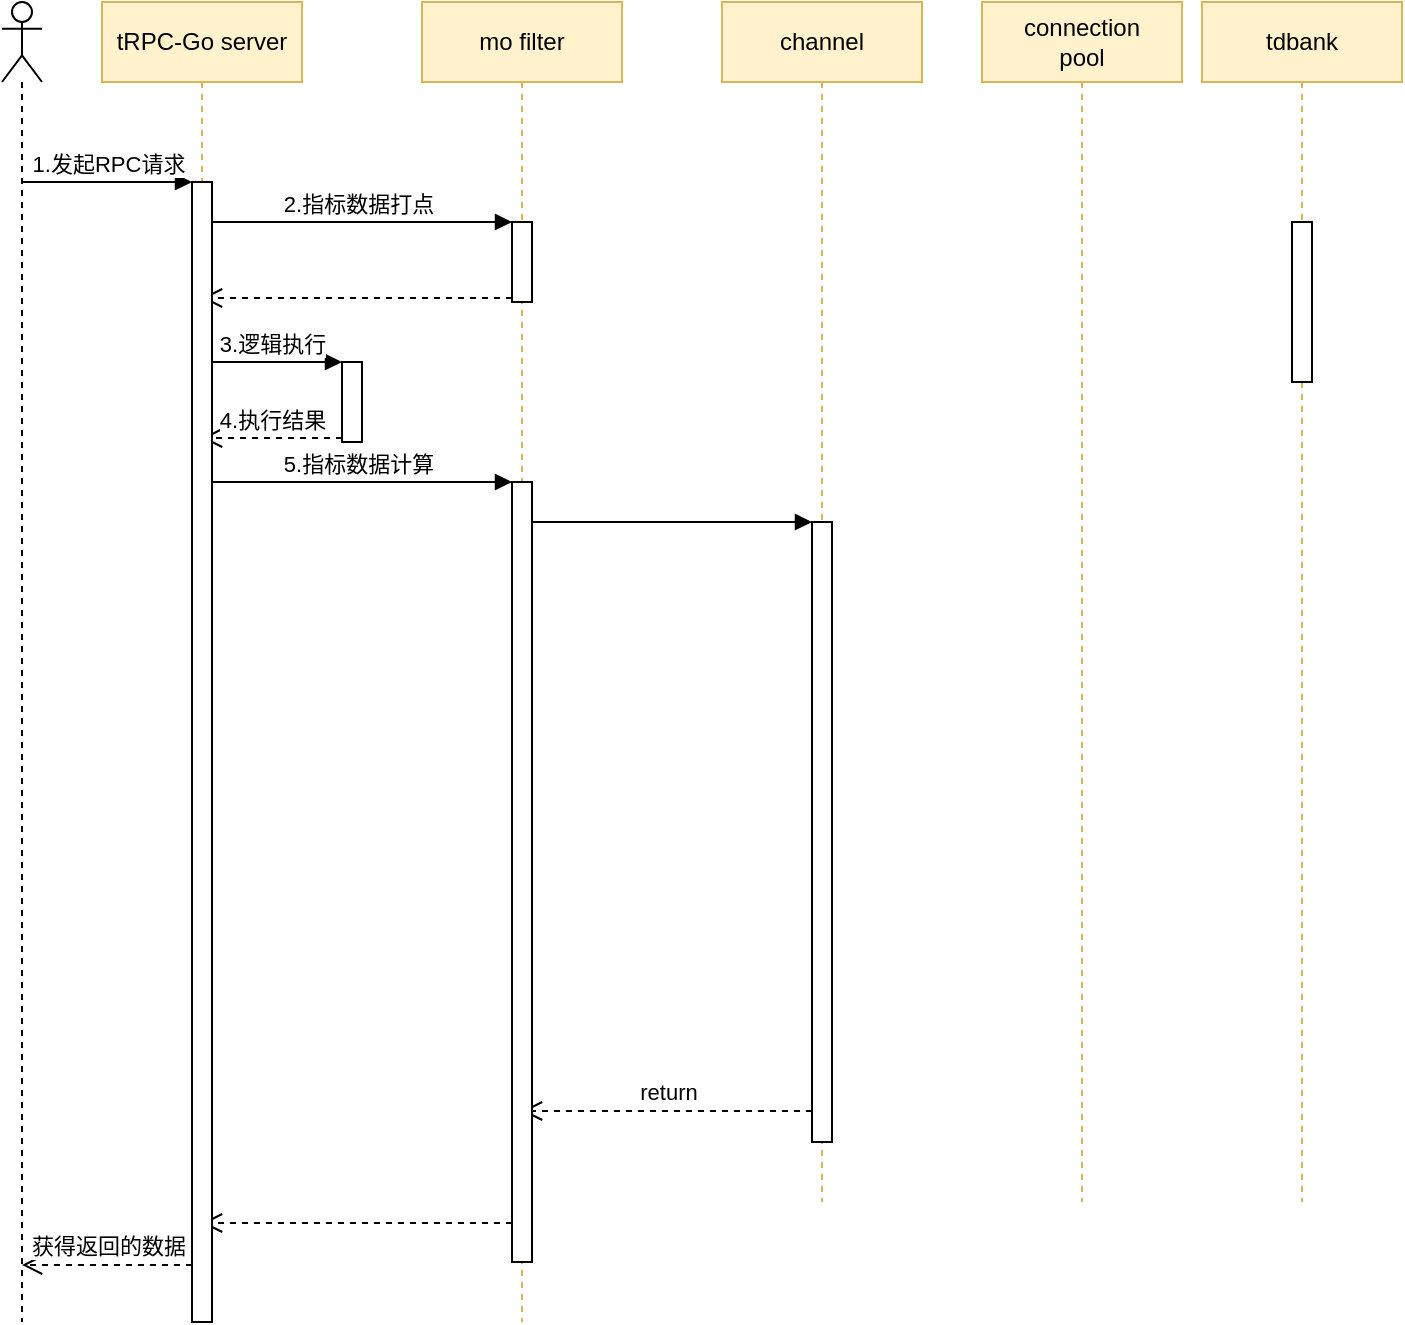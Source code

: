 <mxfile version="16.1.2" type="github">
  <diagram id="zCSFOiPsygh_4vqS5TpW" name="Page-1">
    <mxGraphModel dx="1422" dy="762" grid="1" gridSize="10" guides="1" tooltips="1" connect="1" arrows="1" fold="1" page="1" pageScale="1" pageWidth="827" pageHeight="1169" math="0" shadow="0">
      <root>
        <mxCell id="0" />
        <mxCell id="1" parent="0" />
        <mxCell id="oox1cBLgCy_c9QqVeIJp-33" value="" style="html=1;verticalAlign=bottom;endArrow=block;entryX=0;entryY=0;rounded=0;" edge="1" target="oox1cBLgCy_c9QqVeIJp-32" parent="1" source="oox1cBLgCy_c9QqVeIJp-2">
          <mxGeometry relative="1" as="geometry">
            <mxPoint x="310" y="340" as="sourcePoint" />
          </mxGeometry>
        </mxCell>
        <mxCell id="oox1cBLgCy_c9QqVeIJp-34" value="return" style="html=1;verticalAlign=bottom;endArrow=open;dashed=1;endSize=8;exitX=0;exitY=0.95;rounded=0;" edge="1" source="oox1cBLgCy_c9QqVeIJp-32" parent="1" target="oox1cBLgCy_c9QqVeIJp-2">
          <mxGeometry relative="1" as="geometry">
            <mxPoint x="310" y="416" as="targetPoint" />
          </mxGeometry>
        </mxCell>
        <mxCell id="oox1cBLgCy_c9QqVeIJp-30" value="5.指标数据计算" style="html=1;verticalAlign=bottom;endArrow=block;entryX=0;entryY=0;rounded=0;" edge="1" target="oox1cBLgCy_c9QqVeIJp-29" parent="1" source="oox1cBLgCy_c9QqVeIJp-1">
          <mxGeometry relative="1" as="geometry">
            <mxPoint x="215" y="310" as="sourcePoint" />
          </mxGeometry>
        </mxCell>
        <mxCell id="oox1cBLgCy_c9QqVeIJp-31" value="" style="html=1;verticalAlign=bottom;endArrow=open;dashed=1;endSize=8;exitX=0;exitY=0.95;rounded=0;" edge="1" source="oox1cBLgCy_c9QqVeIJp-29" parent="1" target="oox1cBLgCy_c9QqVeIJp-1">
          <mxGeometry relative="1" as="geometry">
            <mxPoint x="215" y="386" as="targetPoint" />
          </mxGeometry>
        </mxCell>
        <mxCell id="oox1cBLgCy_c9QqVeIJp-28" value="4.执行结果" style="html=1;verticalAlign=bottom;endArrow=open;dashed=1;endSize=8;exitX=0;exitY=0.95;rounded=0;" edge="1" source="oox1cBLgCy_c9QqVeIJp-26" parent="1" target="oox1cBLgCy_c9QqVeIJp-1">
          <mxGeometry relative="1" as="geometry">
            <mxPoint x="130" y="326" as="targetPoint" />
          </mxGeometry>
        </mxCell>
        <mxCell id="oox1cBLgCy_c9QqVeIJp-27" value="3.逻辑执行" style="html=1;verticalAlign=bottom;endArrow=block;entryX=0;entryY=0;rounded=0;" edge="1" target="oox1cBLgCy_c9QqVeIJp-26" parent="1">
          <mxGeometry relative="1" as="geometry">
            <mxPoint x="130" y="250" as="sourcePoint" />
          </mxGeometry>
        </mxCell>
        <mxCell id="oox1cBLgCy_c9QqVeIJp-9" value="" style="html=1;verticalAlign=bottom;endArrow=open;dashed=1;endSize=8;exitX=0;exitY=0.95;rounded=0;" edge="1" source="oox1cBLgCy_c9QqVeIJp-7" parent="1" target="oox1cBLgCy_c9QqVeIJp-1">
          <mxGeometry relative="1" as="geometry">
            <mxPoint x="220" y="326" as="targetPoint" />
          </mxGeometry>
        </mxCell>
        <object label="2.指标数据打点" id="oox1cBLgCy_c9QqVeIJp-8">
          <mxCell style="html=1;verticalAlign=bottom;endArrow=block;entryX=0;entryY=0;rounded=0;" edge="1" target="oox1cBLgCy_c9QqVeIJp-7" parent="1" source="oox1cBLgCy_c9QqVeIJp-1">
            <mxGeometry relative="1" as="geometry">
              <mxPoint x="170" y="180" as="sourcePoint" />
            </mxGeometry>
          </mxCell>
        </object>
        <mxCell id="oox1cBLgCy_c9QqVeIJp-1" value="tRPC-Go server" style="shape=umlLifeline;perimeter=lifelinePerimeter;whiteSpace=wrap;html=1;container=1;collapsible=0;recursiveResize=0;outlineConnect=0;fillColor=#fff2cc;strokeColor=#d6b656;" vertex="1" parent="1">
          <mxGeometry x="80" y="70" width="100" height="660" as="geometry" />
        </mxCell>
        <mxCell id="oox1cBLgCy_c9QqVeIJp-18" value="" style="html=1;points=[];perimeter=orthogonalPerimeter;" vertex="1" parent="oox1cBLgCy_c9QqVeIJp-1">
          <mxGeometry x="45" y="90" width="10" height="570" as="geometry" />
        </mxCell>
        <mxCell id="oox1cBLgCy_c9QqVeIJp-19" value="1.发起RPC请求" style="html=1;verticalAlign=bottom;endArrow=block;entryX=0;entryY=0;rounded=0;" edge="1" target="oox1cBLgCy_c9QqVeIJp-18" parent="oox1cBLgCy_c9QqVeIJp-1">
          <mxGeometry relative="1" as="geometry">
            <mxPoint x="-40" y="90" as="sourcePoint" />
          </mxGeometry>
        </mxCell>
        <mxCell id="oox1cBLgCy_c9QqVeIJp-2" value="mo filter" style="shape=umlLifeline;perimeter=lifelinePerimeter;whiteSpace=wrap;html=1;container=1;collapsible=0;recursiveResize=0;outlineConnect=0;fillColor=#fff2cc;strokeColor=#d6b656;" vertex="1" parent="1">
          <mxGeometry x="240" y="70" width="100" height="660" as="geometry" />
        </mxCell>
        <mxCell id="oox1cBLgCy_c9QqVeIJp-7" value="" style="html=1;points=[];perimeter=orthogonalPerimeter;" vertex="1" parent="oox1cBLgCy_c9QqVeIJp-2">
          <mxGeometry x="45" y="110" width="10" height="40" as="geometry" />
        </mxCell>
        <mxCell id="oox1cBLgCy_c9QqVeIJp-29" value="" style="html=1;points=[];perimeter=orthogonalPerimeter;" vertex="1" parent="oox1cBLgCy_c9QqVeIJp-2">
          <mxGeometry x="45" y="240" width="10" height="390" as="geometry" />
        </mxCell>
        <mxCell id="oox1cBLgCy_c9QqVeIJp-16" value="" style="shape=umlLifeline;participant=umlActor;perimeter=lifelinePerimeter;whiteSpace=wrap;html=1;container=1;collapsible=0;recursiveResize=0;verticalAlign=top;spacingTop=36;outlineConnect=0;" vertex="1" parent="1">
          <mxGeometry x="30" y="70" width="20" height="660" as="geometry" />
        </mxCell>
        <mxCell id="oox1cBLgCy_c9QqVeIJp-20" value="获得返回的数据" style="html=1;verticalAlign=bottom;endArrow=open;dashed=1;endSize=8;exitX=0;exitY=0.95;rounded=0;" edge="1" source="oox1cBLgCy_c9QqVeIJp-18" parent="1" target="oox1cBLgCy_c9QqVeIJp-16">
          <mxGeometry relative="1" as="geometry">
            <mxPoint x="40" y="236" as="targetPoint" />
          </mxGeometry>
        </mxCell>
        <mxCell id="oox1cBLgCy_c9QqVeIJp-21" value="channel" style="shape=umlLifeline;perimeter=lifelinePerimeter;whiteSpace=wrap;html=1;container=1;collapsible=0;recursiveResize=0;outlineConnect=0;fillColor=#fff2cc;strokeColor=#d6b656;" vertex="1" parent="1">
          <mxGeometry x="390" y="70" width="100" height="600" as="geometry" />
        </mxCell>
        <mxCell id="oox1cBLgCy_c9QqVeIJp-32" value="" style="html=1;points=[];perimeter=orthogonalPerimeter;" vertex="1" parent="oox1cBLgCy_c9QqVeIJp-21">
          <mxGeometry x="45" y="260" width="10" height="310" as="geometry" />
        </mxCell>
        <mxCell id="oox1cBLgCy_c9QqVeIJp-23" value="tdbank" style="shape=umlLifeline;perimeter=lifelinePerimeter;whiteSpace=wrap;html=1;container=1;collapsible=0;recursiveResize=0;outlineConnect=0;fillColor=#fff2cc;strokeColor=#d6b656;" vertex="1" parent="1">
          <mxGeometry x="630" y="70" width="100" height="600" as="geometry" />
        </mxCell>
        <mxCell id="oox1cBLgCy_c9QqVeIJp-24" value="" style="html=1;points=[];perimeter=orthogonalPerimeter;" vertex="1" parent="oox1cBLgCy_c9QqVeIJp-23">
          <mxGeometry x="45" y="110" width="10" height="80" as="geometry" />
        </mxCell>
        <mxCell id="oox1cBLgCy_c9QqVeIJp-26" value="" style="html=1;points=[];perimeter=orthogonalPerimeter;" vertex="1" parent="1">
          <mxGeometry x="200" y="250" width="10" height="40" as="geometry" />
        </mxCell>
        <mxCell id="oox1cBLgCy_c9QqVeIJp-35" value="connection&lt;br&gt;pool" style="shape=umlLifeline;perimeter=lifelinePerimeter;whiteSpace=wrap;html=1;container=1;collapsible=0;recursiveResize=0;outlineConnect=0;fillColor=#fff2cc;strokeColor=#d6b656;" vertex="1" parent="1">
          <mxGeometry x="520" y="70" width="100" height="600" as="geometry" />
        </mxCell>
      </root>
    </mxGraphModel>
  </diagram>
</mxfile>
